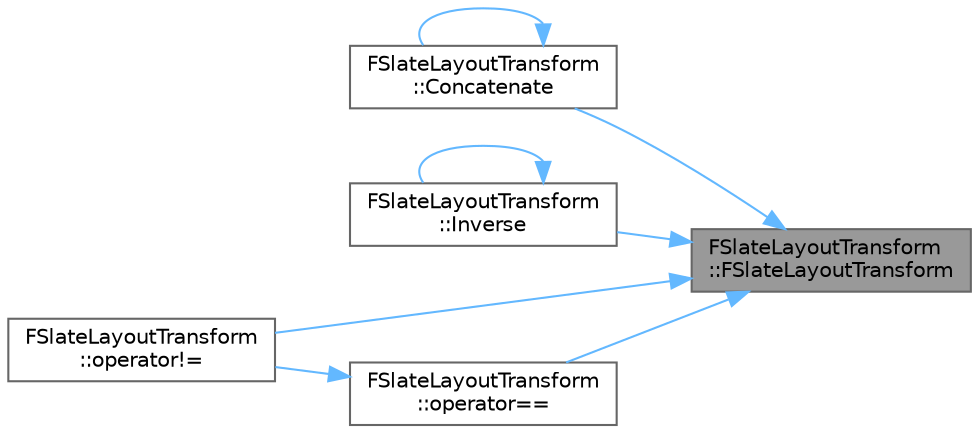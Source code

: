 digraph "FSlateLayoutTransform::FSlateLayoutTransform"
{
 // INTERACTIVE_SVG=YES
 // LATEX_PDF_SIZE
  bgcolor="transparent";
  edge [fontname=Helvetica,fontsize=10,labelfontname=Helvetica,labelfontsize=10];
  node [fontname=Helvetica,fontsize=10,shape=box,height=0.2,width=0.4];
  rankdir="RL";
  Node1 [id="Node000001",label="FSlateLayoutTransform\l::FSlateLayoutTransform",height=0.2,width=0.4,color="gray40", fillcolor="grey60", style="filled", fontcolor="black",tooltip=" "];
  Node1 -> Node2 [id="edge1_Node000001_Node000002",dir="back",color="steelblue1",style="solid",tooltip=" "];
  Node2 [id="Node000002",label="FSlateLayoutTransform\l::Concatenate",height=0.2,width=0.4,color="grey40", fillcolor="white", style="filled",URL="$d5/d88/classFSlateLayoutTransform.html#a6013cb67af4c8ac117c399ef949c3ac4",tooltip="This works by transforming the origin through LHS then RHS."];
  Node2 -> Node2 [id="edge2_Node000002_Node000002",dir="back",color="steelblue1",style="solid",tooltip=" "];
  Node1 -> Node3 [id="edge3_Node000001_Node000003",dir="back",color="steelblue1",style="solid",tooltip=" "];
  Node3 [id="Node000003",label="FSlateLayoutTransform\l::Inverse",height=0.2,width=0.4,color="grey40", fillcolor="white", style="filled",URL="$d5/d88/classFSlateLayoutTransform.html#aefdb8f4a41e64a40c26f1f659b7ac67f",tooltip="Invert the transform/scale."];
  Node3 -> Node3 [id="edge4_Node000003_Node000003",dir="back",color="steelblue1",style="solid",tooltip=" "];
  Node1 -> Node4 [id="edge5_Node000001_Node000004",dir="back",color="steelblue1",style="solid",tooltip=" "];
  Node4 [id="Node000004",label="FSlateLayoutTransform\l::operator!=",height=0.2,width=0.4,color="grey40", fillcolor="white", style="filled",URL="$d5/d88/classFSlateLayoutTransform.html#a729bf786ca61cf08057af627f09c51ee",tooltip="Inequality."];
  Node1 -> Node5 [id="edge6_Node000001_Node000005",dir="back",color="steelblue1",style="solid",tooltip=" "];
  Node5 [id="Node000005",label="FSlateLayoutTransform\l::operator==",height=0.2,width=0.4,color="grey40", fillcolor="white", style="filled",URL="$d5/d88/classFSlateLayoutTransform.html#ab77df73e676a2da7358429e68a171055",tooltip="Equality."];
  Node5 -> Node4 [id="edge7_Node000005_Node000004",dir="back",color="steelblue1",style="solid",tooltip=" "];
}
